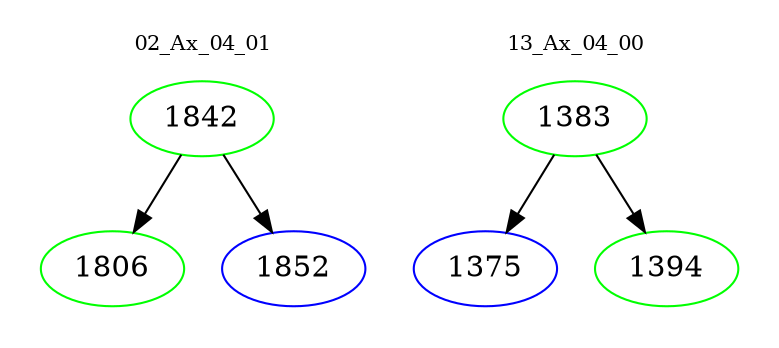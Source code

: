 digraph{
subgraph cluster_0 {
color = white
label = "02_Ax_04_01";
fontsize=10;
T0_1842 [label="1842", color="green"]
T0_1842 -> T0_1806 [color="black"]
T0_1806 [label="1806", color="green"]
T0_1842 -> T0_1852 [color="black"]
T0_1852 [label="1852", color="blue"]
}
subgraph cluster_1 {
color = white
label = "13_Ax_04_00";
fontsize=10;
T1_1383 [label="1383", color="green"]
T1_1383 -> T1_1375 [color="black"]
T1_1375 [label="1375", color="blue"]
T1_1383 -> T1_1394 [color="black"]
T1_1394 [label="1394", color="green"]
}
}
